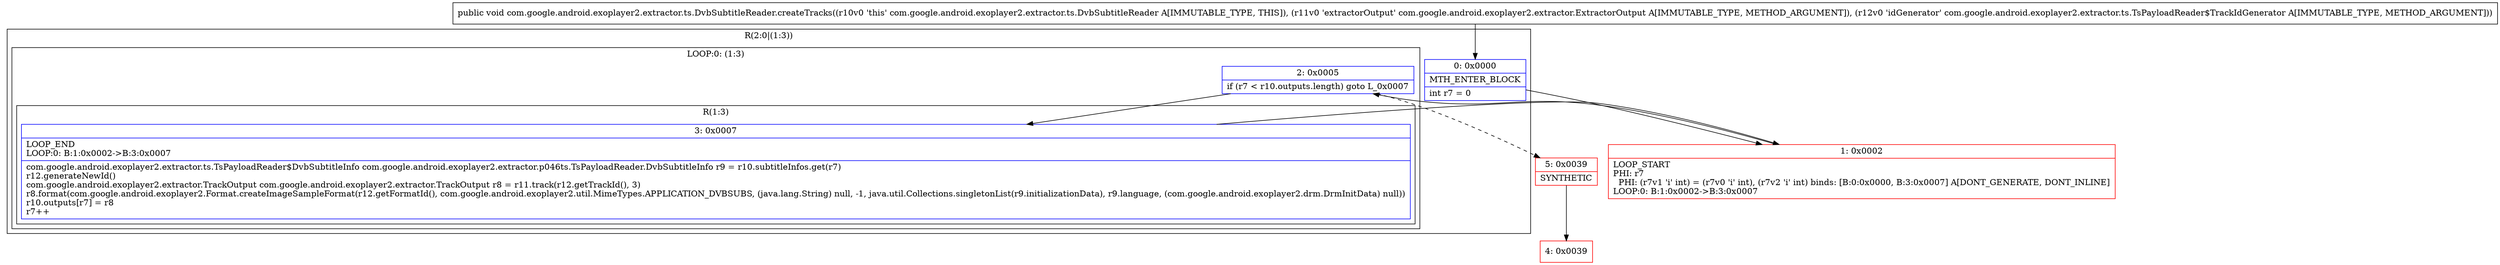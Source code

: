 digraph "CFG forcom.google.android.exoplayer2.extractor.ts.DvbSubtitleReader.createTracks(Lcom\/google\/android\/exoplayer2\/extractor\/ExtractorOutput;Lcom\/google\/android\/exoplayer2\/extractor\/ts\/TsPayloadReader$TrackIdGenerator;)V" {
subgraph cluster_Region_1077633977 {
label = "R(2:0|(1:3))";
node [shape=record,color=blue];
Node_0 [shape=record,label="{0\:\ 0x0000|MTH_ENTER_BLOCK\l|int r7 = 0\l}"];
subgraph cluster_LoopRegion_273689236 {
label = "LOOP:0: (1:3)";
node [shape=record,color=blue];
Node_2 [shape=record,label="{2\:\ 0x0005|if (r7 \< r10.outputs.length) goto L_0x0007\l}"];
subgraph cluster_Region_270367207 {
label = "R(1:3)";
node [shape=record,color=blue];
Node_3 [shape=record,label="{3\:\ 0x0007|LOOP_END\lLOOP:0: B:1:0x0002\-\>B:3:0x0007\l|com.google.android.exoplayer2.extractor.ts.TsPayloadReader$DvbSubtitleInfo com.google.android.exoplayer2.extractor.p046ts.TsPayloadReader.DvbSubtitleInfo r9 = r10.subtitleInfos.get(r7)\lr12.generateNewId()\lcom.google.android.exoplayer2.extractor.TrackOutput com.google.android.exoplayer2.extractor.TrackOutput r8 = r11.track(r12.getTrackId(), 3)\lr8.format(com.google.android.exoplayer2.Format.createImageSampleFormat(r12.getFormatId(), com.google.android.exoplayer2.util.MimeTypes.APPLICATION_DVBSUBS, (java.lang.String) null, \-1, java.util.Collections.singletonList(r9.initializationData), r9.language, (com.google.android.exoplayer2.drm.DrmInitData) null))\lr10.outputs[r7] = r8\lr7++\l}"];
}
}
}
Node_1 [shape=record,color=red,label="{1\:\ 0x0002|LOOP_START\lPHI: r7 \l  PHI: (r7v1 'i' int) = (r7v0 'i' int), (r7v2 'i' int) binds: [B:0:0x0000, B:3:0x0007] A[DONT_GENERATE, DONT_INLINE]\lLOOP:0: B:1:0x0002\-\>B:3:0x0007\l}"];
Node_4 [shape=record,color=red,label="{4\:\ 0x0039}"];
Node_5 [shape=record,color=red,label="{5\:\ 0x0039|SYNTHETIC\l}"];
MethodNode[shape=record,label="{public void com.google.android.exoplayer2.extractor.ts.DvbSubtitleReader.createTracks((r10v0 'this' com.google.android.exoplayer2.extractor.ts.DvbSubtitleReader A[IMMUTABLE_TYPE, THIS]), (r11v0 'extractorOutput' com.google.android.exoplayer2.extractor.ExtractorOutput A[IMMUTABLE_TYPE, METHOD_ARGUMENT]), (r12v0 'idGenerator' com.google.android.exoplayer2.extractor.ts.TsPayloadReader$TrackIdGenerator A[IMMUTABLE_TYPE, METHOD_ARGUMENT])) }"];
MethodNode -> Node_0;
Node_0 -> Node_1;
Node_2 -> Node_3;
Node_2 -> Node_5[style=dashed];
Node_3 -> Node_1;
Node_1 -> Node_2;
Node_5 -> Node_4;
}

